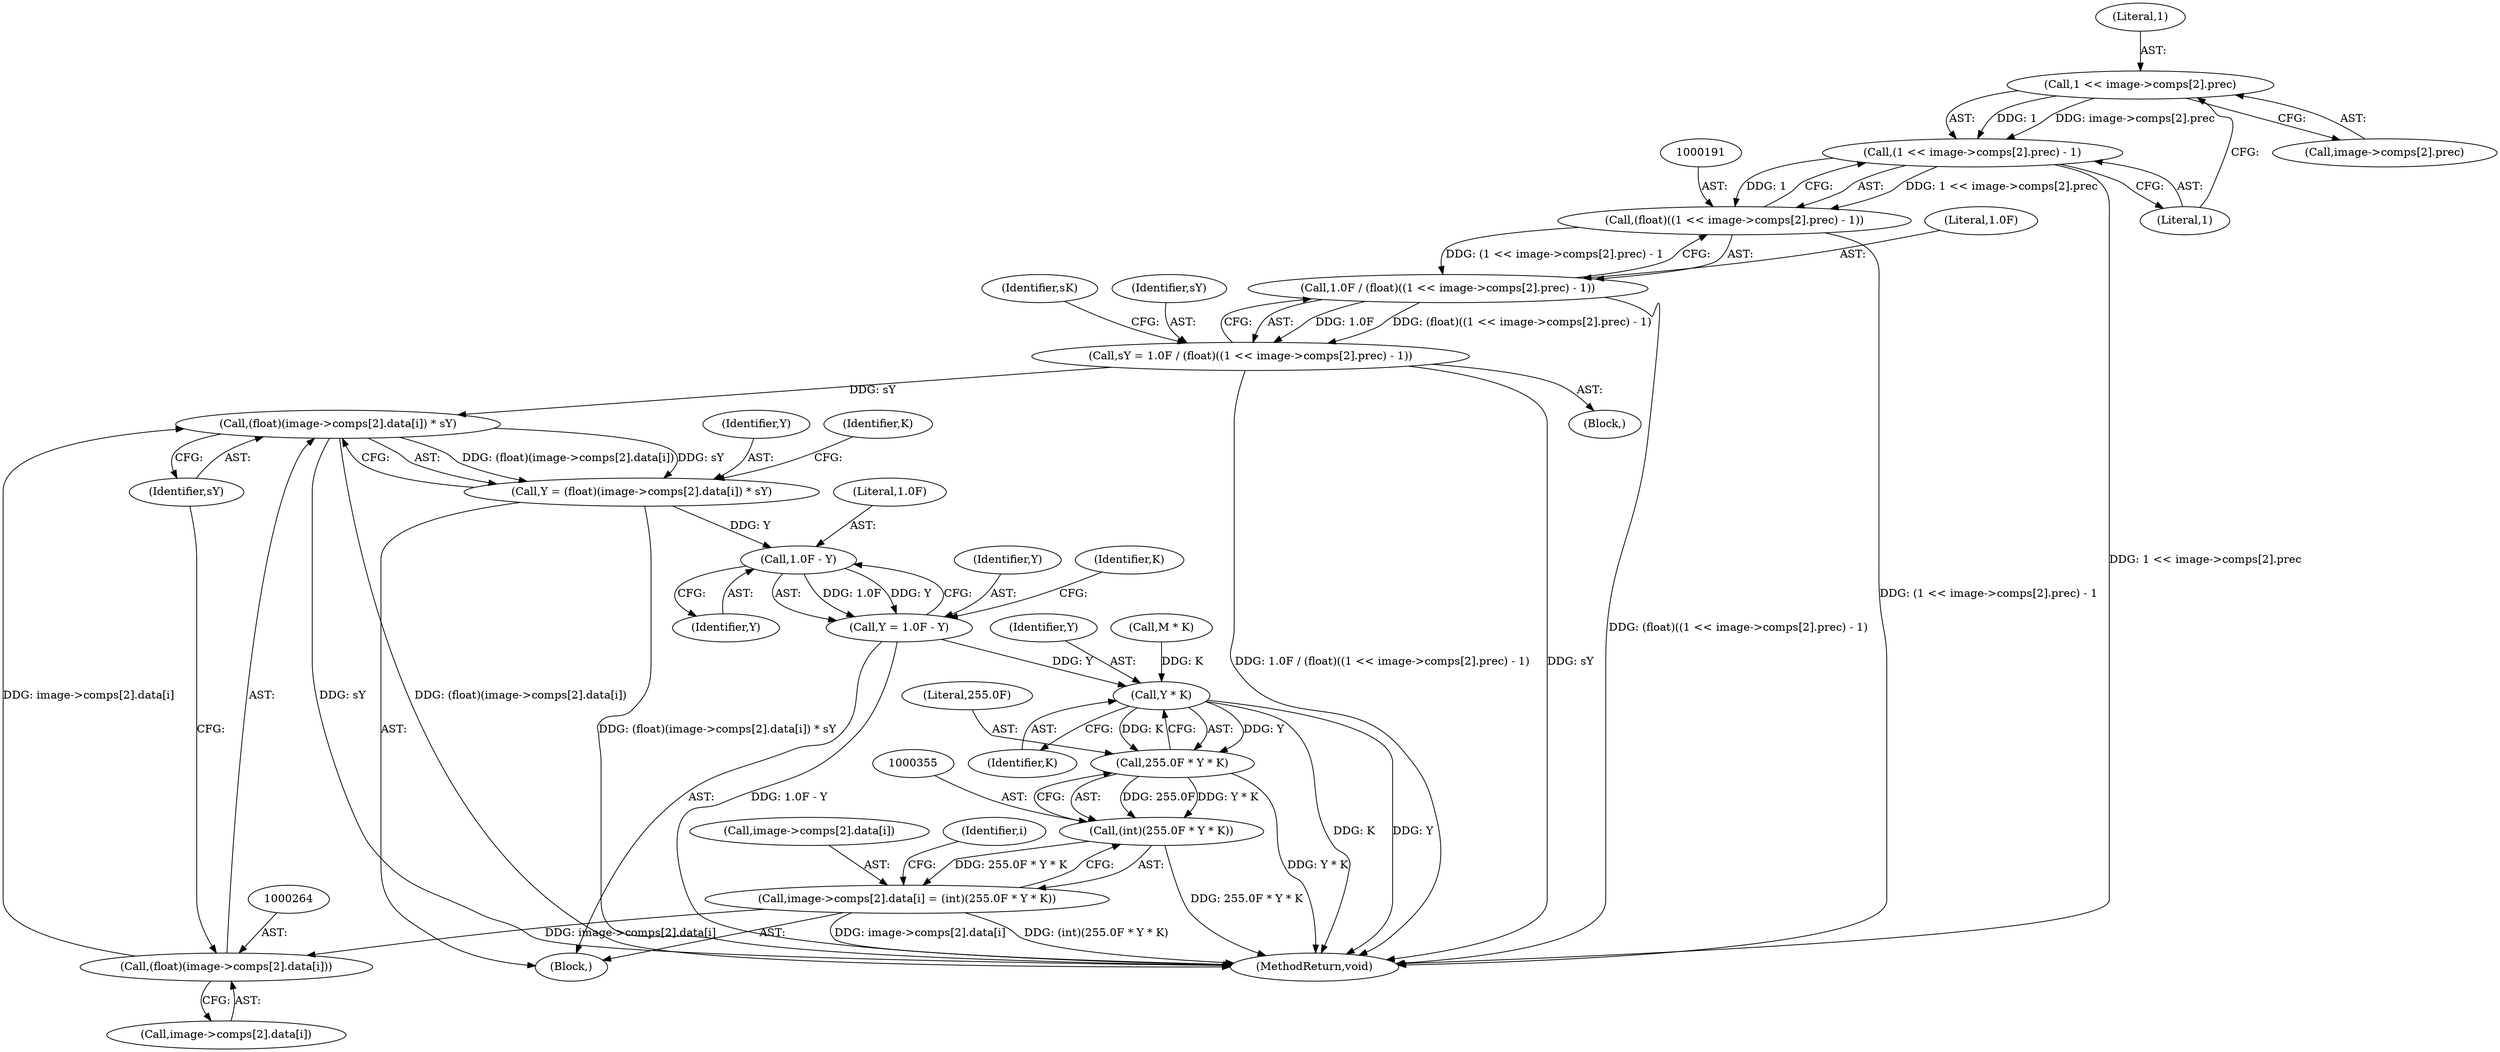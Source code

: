 digraph "0_openjpeg_162f6199c0cd3ec1c6c6dc65e41b2faab92b2d91@array" {
"1000193" [label="(Call,1 << image->comps[2].prec)"];
"1000192" [label="(Call,(1 << image->comps[2].prec) - 1)"];
"1000190" [label="(Call,(float)((1 << image->comps[2].prec) - 1))"];
"1000188" [label="(Call,1.0F / (float)((1 << image->comps[2].prec) - 1))"];
"1000186" [label="(Call,sY = 1.0F / (float)((1 << image->comps[2].prec) - 1))"];
"1000262" [label="(Call,(float)(image->comps[2].data[i]) * sY)"];
"1000260" [label="(Call,Y = (float)(image->comps[2].data[i]) * sY)"];
"1000302" [label="(Call,1.0F - Y)"];
"1000300" [label="(Call,Y = 1.0F - Y)"];
"1000358" [label="(Call,Y * K)"];
"1000356" [label="(Call,255.0F * Y * K)"];
"1000354" [label="(Call,(int)(255.0F * Y * K))"];
"1000344" [label="(Call,image->comps[2].data[i] = (int)(255.0F * Y * K))"];
"1000263" [label="(Call,(float)(image->comps[2].data[i]))"];
"1000204" [label="(Identifier,sK)"];
"1000190" [label="(Call,(float)((1 << image->comps[2].prec) - 1))"];
"1000194" [label="(Literal,1)"];
"1000192" [label="(Call,(1 << image->comps[2].prec) - 1)"];
"1000359" [label="(Identifier,Y)"];
"1000265" [label="(Call,image->comps[2].data[i])"];
"1000186" [label="(Call,sY = 1.0F / (float)((1 << image->comps[2].prec) - 1))"];
"1000195" [label="(Call,image->comps[2].prec)"];
"1000354" [label="(Call,(int)(255.0F * Y * K))"];
"1000261" [label="(Identifier,Y)"];
"1000357" [label="(Literal,255.0F)"];
"1000187" [label="(Identifier,sY)"];
"1000344" [label="(Call,image->comps[2].data[i] = (int)(255.0F * Y * K))"];
"1000341" [label="(Call,M * K)"];
"1000229" [label="(Block,)"];
"1000345" [label="(Call,image->comps[2].data[i])"];
"1000302" [label="(Call,1.0F - Y)"];
"1000189" [label="(Literal,1.0F)"];
"1000301" [label="(Identifier,Y)"];
"1000356" [label="(Call,255.0F * Y * K)"];
"1000358" [label="(Call,Y * K)"];
"1000260" [label="(Call,Y = (float)(image->comps[2].data[i]) * sY)"];
"1000306" [label="(Identifier,K)"];
"1000228" [label="(Identifier,i)"];
"1000300" [label="(Call,Y = 1.0F - Y)"];
"1000109" [label="(Block,)"];
"1000303" [label="(Literal,1.0F)"];
"1000304" [label="(Identifier,Y)"];
"1000360" [label="(Identifier,K)"];
"1000448" [label="(MethodReturn,void)"];
"1000188" [label="(Call,1.0F / (float)((1 << image->comps[2].prec) - 1))"];
"1000262" [label="(Call,(float)(image->comps[2].data[i]) * sY)"];
"1000193" [label="(Call,1 << image->comps[2].prec)"];
"1000202" [label="(Literal,1)"];
"1000276" [label="(Identifier,K)"];
"1000274" [label="(Identifier,sY)"];
"1000263" [label="(Call,(float)(image->comps[2].data[i]))"];
"1000193" -> "1000192"  [label="AST: "];
"1000193" -> "1000195"  [label="CFG: "];
"1000194" -> "1000193"  [label="AST: "];
"1000195" -> "1000193"  [label="AST: "];
"1000202" -> "1000193"  [label="CFG: "];
"1000193" -> "1000192"  [label="DDG: 1"];
"1000193" -> "1000192"  [label="DDG: image->comps[2].prec"];
"1000192" -> "1000190"  [label="AST: "];
"1000192" -> "1000202"  [label="CFG: "];
"1000202" -> "1000192"  [label="AST: "];
"1000190" -> "1000192"  [label="CFG: "];
"1000192" -> "1000448"  [label="DDG: 1 << image->comps[2].prec"];
"1000192" -> "1000190"  [label="DDG: 1 << image->comps[2].prec"];
"1000192" -> "1000190"  [label="DDG: 1"];
"1000190" -> "1000188"  [label="AST: "];
"1000191" -> "1000190"  [label="AST: "];
"1000188" -> "1000190"  [label="CFG: "];
"1000190" -> "1000448"  [label="DDG: (1 << image->comps[2].prec) - 1"];
"1000190" -> "1000188"  [label="DDG: (1 << image->comps[2].prec) - 1"];
"1000188" -> "1000186"  [label="AST: "];
"1000189" -> "1000188"  [label="AST: "];
"1000186" -> "1000188"  [label="CFG: "];
"1000188" -> "1000448"  [label="DDG: (float)((1 << image->comps[2].prec) - 1)"];
"1000188" -> "1000186"  [label="DDG: 1.0F"];
"1000188" -> "1000186"  [label="DDG: (float)((1 << image->comps[2].prec) - 1)"];
"1000186" -> "1000109"  [label="AST: "];
"1000187" -> "1000186"  [label="AST: "];
"1000204" -> "1000186"  [label="CFG: "];
"1000186" -> "1000448"  [label="DDG: 1.0F / (float)((1 << image->comps[2].prec) - 1)"];
"1000186" -> "1000448"  [label="DDG: sY"];
"1000186" -> "1000262"  [label="DDG: sY"];
"1000262" -> "1000260"  [label="AST: "];
"1000262" -> "1000274"  [label="CFG: "];
"1000263" -> "1000262"  [label="AST: "];
"1000274" -> "1000262"  [label="AST: "];
"1000260" -> "1000262"  [label="CFG: "];
"1000262" -> "1000448"  [label="DDG: sY"];
"1000262" -> "1000448"  [label="DDG: (float)(image->comps[2].data[i])"];
"1000262" -> "1000260"  [label="DDG: (float)(image->comps[2].data[i])"];
"1000262" -> "1000260"  [label="DDG: sY"];
"1000263" -> "1000262"  [label="DDG: image->comps[2].data[i]"];
"1000260" -> "1000229"  [label="AST: "];
"1000261" -> "1000260"  [label="AST: "];
"1000276" -> "1000260"  [label="CFG: "];
"1000260" -> "1000448"  [label="DDG: (float)(image->comps[2].data[i]) * sY"];
"1000260" -> "1000302"  [label="DDG: Y"];
"1000302" -> "1000300"  [label="AST: "];
"1000302" -> "1000304"  [label="CFG: "];
"1000303" -> "1000302"  [label="AST: "];
"1000304" -> "1000302"  [label="AST: "];
"1000300" -> "1000302"  [label="CFG: "];
"1000302" -> "1000300"  [label="DDG: 1.0F"];
"1000302" -> "1000300"  [label="DDG: Y"];
"1000300" -> "1000229"  [label="AST: "];
"1000301" -> "1000300"  [label="AST: "];
"1000306" -> "1000300"  [label="CFG: "];
"1000300" -> "1000448"  [label="DDG: 1.0F - Y"];
"1000300" -> "1000358"  [label="DDG: Y"];
"1000358" -> "1000356"  [label="AST: "];
"1000358" -> "1000360"  [label="CFG: "];
"1000359" -> "1000358"  [label="AST: "];
"1000360" -> "1000358"  [label="AST: "];
"1000356" -> "1000358"  [label="CFG: "];
"1000358" -> "1000448"  [label="DDG: K"];
"1000358" -> "1000448"  [label="DDG: Y"];
"1000358" -> "1000356"  [label="DDG: Y"];
"1000358" -> "1000356"  [label="DDG: K"];
"1000341" -> "1000358"  [label="DDG: K"];
"1000356" -> "1000354"  [label="AST: "];
"1000357" -> "1000356"  [label="AST: "];
"1000354" -> "1000356"  [label="CFG: "];
"1000356" -> "1000448"  [label="DDG: Y * K"];
"1000356" -> "1000354"  [label="DDG: 255.0F"];
"1000356" -> "1000354"  [label="DDG: Y * K"];
"1000354" -> "1000344"  [label="AST: "];
"1000355" -> "1000354"  [label="AST: "];
"1000344" -> "1000354"  [label="CFG: "];
"1000354" -> "1000448"  [label="DDG: 255.0F * Y * K"];
"1000354" -> "1000344"  [label="DDG: 255.0F * Y * K"];
"1000344" -> "1000229"  [label="AST: "];
"1000345" -> "1000344"  [label="AST: "];
"1000228" -> "1000344"  [label="CFG: "];
"1000344" -> "1000448"  [label="DDG: image->comps[2].data[i]"];
"1000344" -> "1000448"  [label="DDG: (int)(255.0F * Y * K)"];
"1000344" -> "1000263"  [label="DDG: image->comps[2].data[i]"];
"1000263" -> "1000265"  [label="CFG: "];
"1000264" -> "1000263"  [label="AST: "];
"1000265" -> "1000263"  [label="AST: "];
"1000274" -> "1000263"  [label="CFG: "];
}
